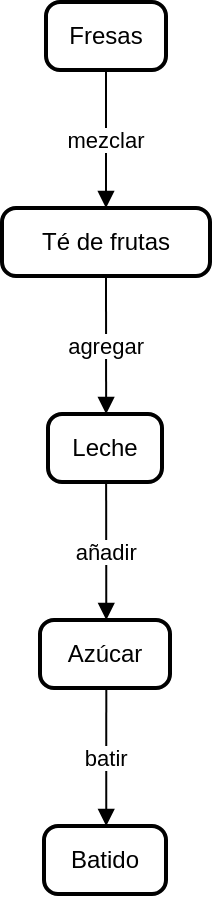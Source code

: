 <mxGraphModel><root><mxCell id="0"/><mxCell id="1" parent="0"/><mxCell id="2" value="Fresas" style="rounded=1;absoluteArcSize=1;arcSize=14;whiteSpace=wrap;strokeWidth=2;" vertex="1" parent="1"><mxGeometry x="22" width="60" height="34" as="geometry"/></mxCell><mxCell id="3" value="Té de frutas" style="rounded=1;absoluteArcSize=1;arcSize=14;whiteSpace=wrap;strokeWidth=2;" vertex="1" parent="1"><mxGeometry y="103" width="104" height="34" as="geometry"/></mxCell><mxCell id="4" value="Leche" style="rounded=1;absoluteArcSize=1;arcSize=14;whiteSpace=wrap;strokeWidth=2;" vertex="1" parent="1"><mxGeometry x="23" y="206" width="57" height="34" as="geometry"/></mxCell><mxCell id="5" value="Azúcar" style="rounded=1;absoluteArcSize=1;arcSize=14;whiteSpace=wrap;strokeWidth=2;" vertex="1" parent="1"><mxGeometry x="19" y="309" width="65" height="34" as="geometry"/></mxCell><mxCell id="6" value="Batido" style="rounded=1;absoluteArcSize=1;arcSize=14;whiteSpace=wrap;strokeWidth=2;" vertex="1" parent="1"><mxGeometry x="21" y="412" width="61" height="34" as="geometry"/></mxCell><mxCell id="7" value="mezclar" style="curved=1;startArrow=none;endArrow=block;exitX=0.5;exitY=1;entryX=0.5;entryY=0;" edge="1" parent="1" source="2" target="3"><mxGeometry relative="1" as="geometry"><Array as="points"/></mxGeometry></mxCell><mxCell id="8" value="agregar" style="curved=1;startArrow=none;endArrow=block;exitX=0.5;exitY=1;entryX=0.51;entryY=0;" edge="1" parent="1" source="3" target="4"><mxGeometry relative="1" as="geometry"><Array as="points"/></mxGeometry></mxCell><mxCell id="9" value="añadir" style="curved=1;startArrow=none;endArrow=block;exitX=0.51;exitY=1;entryX=0.51;entryY=0;" edge="1" parent="1" source="4" target="5"><mxGeometry relative="1" as="geometry"><Array as="points"/></mxGeometry></mxCell><mxCell id="10" value="batir" style="curved=1;startArrow=none;endArrow=block;exitX=0.51;exitY=1;entryX=0.51;entryY=0;" edge="1" parent="1" source="5" target="6"><mxGeometry relative="1" as="geometry"><Array as="points"/></mxGeometry></mxCell></root></mxGraphModel>